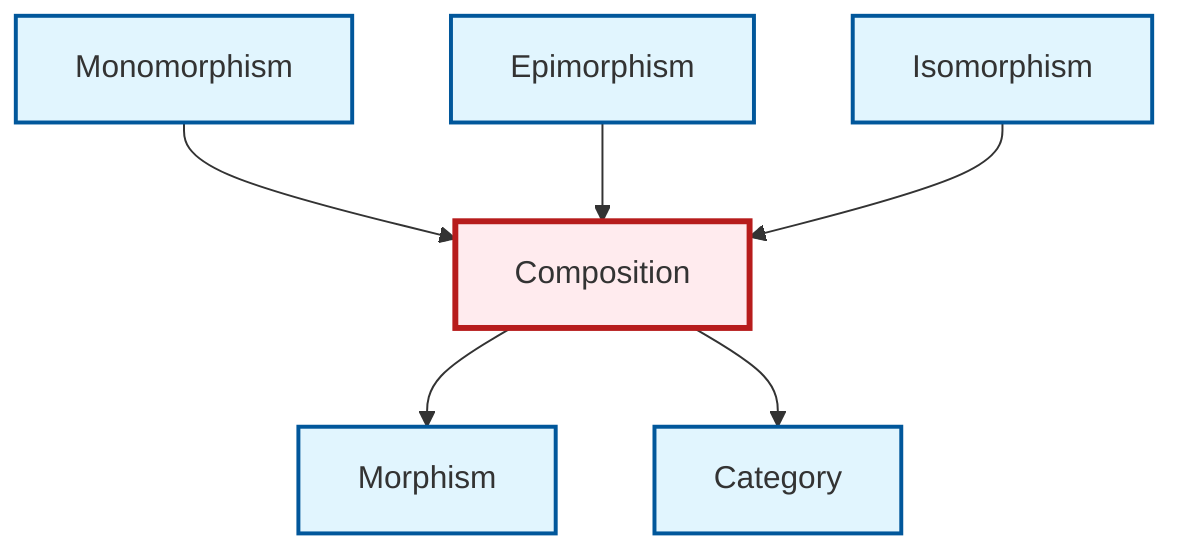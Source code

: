 graph TD
    classDef definition fill:#e1f5fe,stroke:#01579b,stroke-width:2px
    classDef theorem fill:#f3e5f5,stroke:#4a148c,stroke-width:2px
    classDef axiom fill:#fff3e0,stroke:#e65100,stroke-width:2px
    classDef example fill:#e8f5e9,stroke:#1b5e20,stroke-width:2px
    classDef current fill:#ffebee,stroke:#b71c1c,stroke-width:3px
    def-category["Category"]:::definition
    def-monomorphism["Monomorphism"]:::definition
    def-isomorphism["Isomorphism"]:::definition
    def-morphism["Morphism"]:::definition
    def-epimorphism["Epimorphism"]:::definition
    def-composition["Composition"]:::definition
    def-monomorphism --> def-composition
    def-composition --> def-morphism
    def-composition --> def-category
    def-epimorphism --> def-composition
    def-isomorphism --> def-composition
    class def-composition current